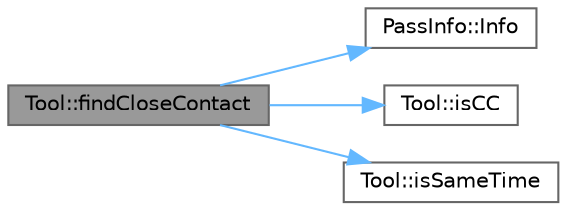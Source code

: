 digraph "Tool::findCloseContact"
{
 // LATEX_PDF_SIZE
  bgcolor="transparent";
  edge [fontname=Helvetica,fontsize=10,labelfontname=Helvetica,labelfontsize=10];
  node [fontname=Helvetica,fontsize=10,shape=box,height=0.2,width=0.4];
  rankdir="LR";
  Node1 [label="Tool::findCloseContact",height=0.2,width=0.4,color="gray40", fillcolor="grey60", style="filled", fontcolor="black",tooltip=" "];
  Node1 -> Node2 [color="steelblue1",style="solid"];
  Node2 [label="PassInfo::Info",height=0.2,width=0.4,color="grey40", fillcolor="white", style="filled",URL="$class_pass_info.html#a9223156da3341f5f0e2982a51d9e4e07",tooltip=" "];
  Node1 -> Node3 [color="steelblue1",style="solid"];
  Node3 [label="Tool::isCC",height=0.2,width=0.4,color="grey40", fillcolor="white", style="filled",URL="$class_tool.html#a6eedae1e44e1938b0bf0813c422f34f2",tooltip=" "];
  Node1 -> Node4 [color="steelblue1",style="solid"];
  Node4 [label="Tool::isSameTime",height=0.2,width=0.4,color="grey40", fillcolor="white", style="filled",URL="$class_tool.html#adf29537c8c743fb3a899b653850e3f3a",tooltip=" "];
}
